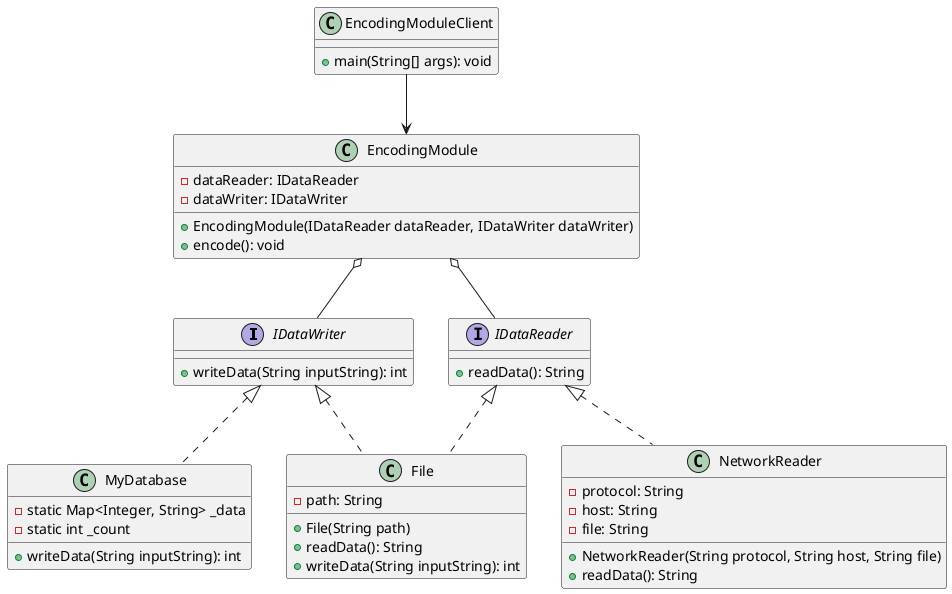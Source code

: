 @startuml
interface IDataWriter {
    + writeData(String inputString): int
}

interface IDataReader {
    + readData(): String
}

class MyDatabase {
    - static Map<Integer, String> _data
    - static int _count
    + writeData(String inputString): int
}

class File {
    - path: String
    + File(String path)
    + readData(): String
    + writeData(String inputString): int
}

class NetworkReader {
    - protocol: String
    - host: String
    - file: String
    + NetworkReader(String protocol, String host, String file)
    + readData(): String
}

class EncodingModule {
    - dataReader: IDataReader
    - dataWriter: IDataWriter
    + EncodingModule(IDataReader dataReader, IDataWriter dataWriter)
    + encode(): void
}

class EncodingModuleClient {
    + main(String[] args): void
}

IDataReader <|.. File
IDataReader <|.. NetworkReader

IDataWriter <|.. MyDatabase
IDataWriter <|.. File

EncodingModule o-- IDataReader
EncodingModule o-- IDataWriter

EncodingModuleClient --> EncodingModule
@enduml
